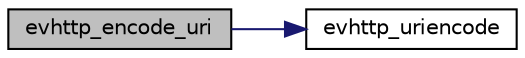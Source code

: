 digraph "evhttp_encode_uri"
{
 // LATEX_PDF_SIZE
  edge [fontname="Helvetica",fontsize="10",labelfontname="Helvetica",labelfontsize="10"];
  node [fontname="Helvetica",fontsize="10",shape=record];
  rankdir="LR";
  Node55 [label="evhttp_encode_uri",height=0.2,width=0.4,color="black", fillcolor="grey75", style="filled", fontcolor="black",tooltip=" "];
  Node55 -> Node56 [color="midnightblue",fontsize="10",style="solid",fontname="Helvetica"];
  Node56 [label="evhttp_uriencode",height=0.2,width=0.4,color="black", fillcolor="white", style="filled",URL="$http_8h.html#ad9259be209e6afbf15987922d1841e70",tooltip=" "];
}
